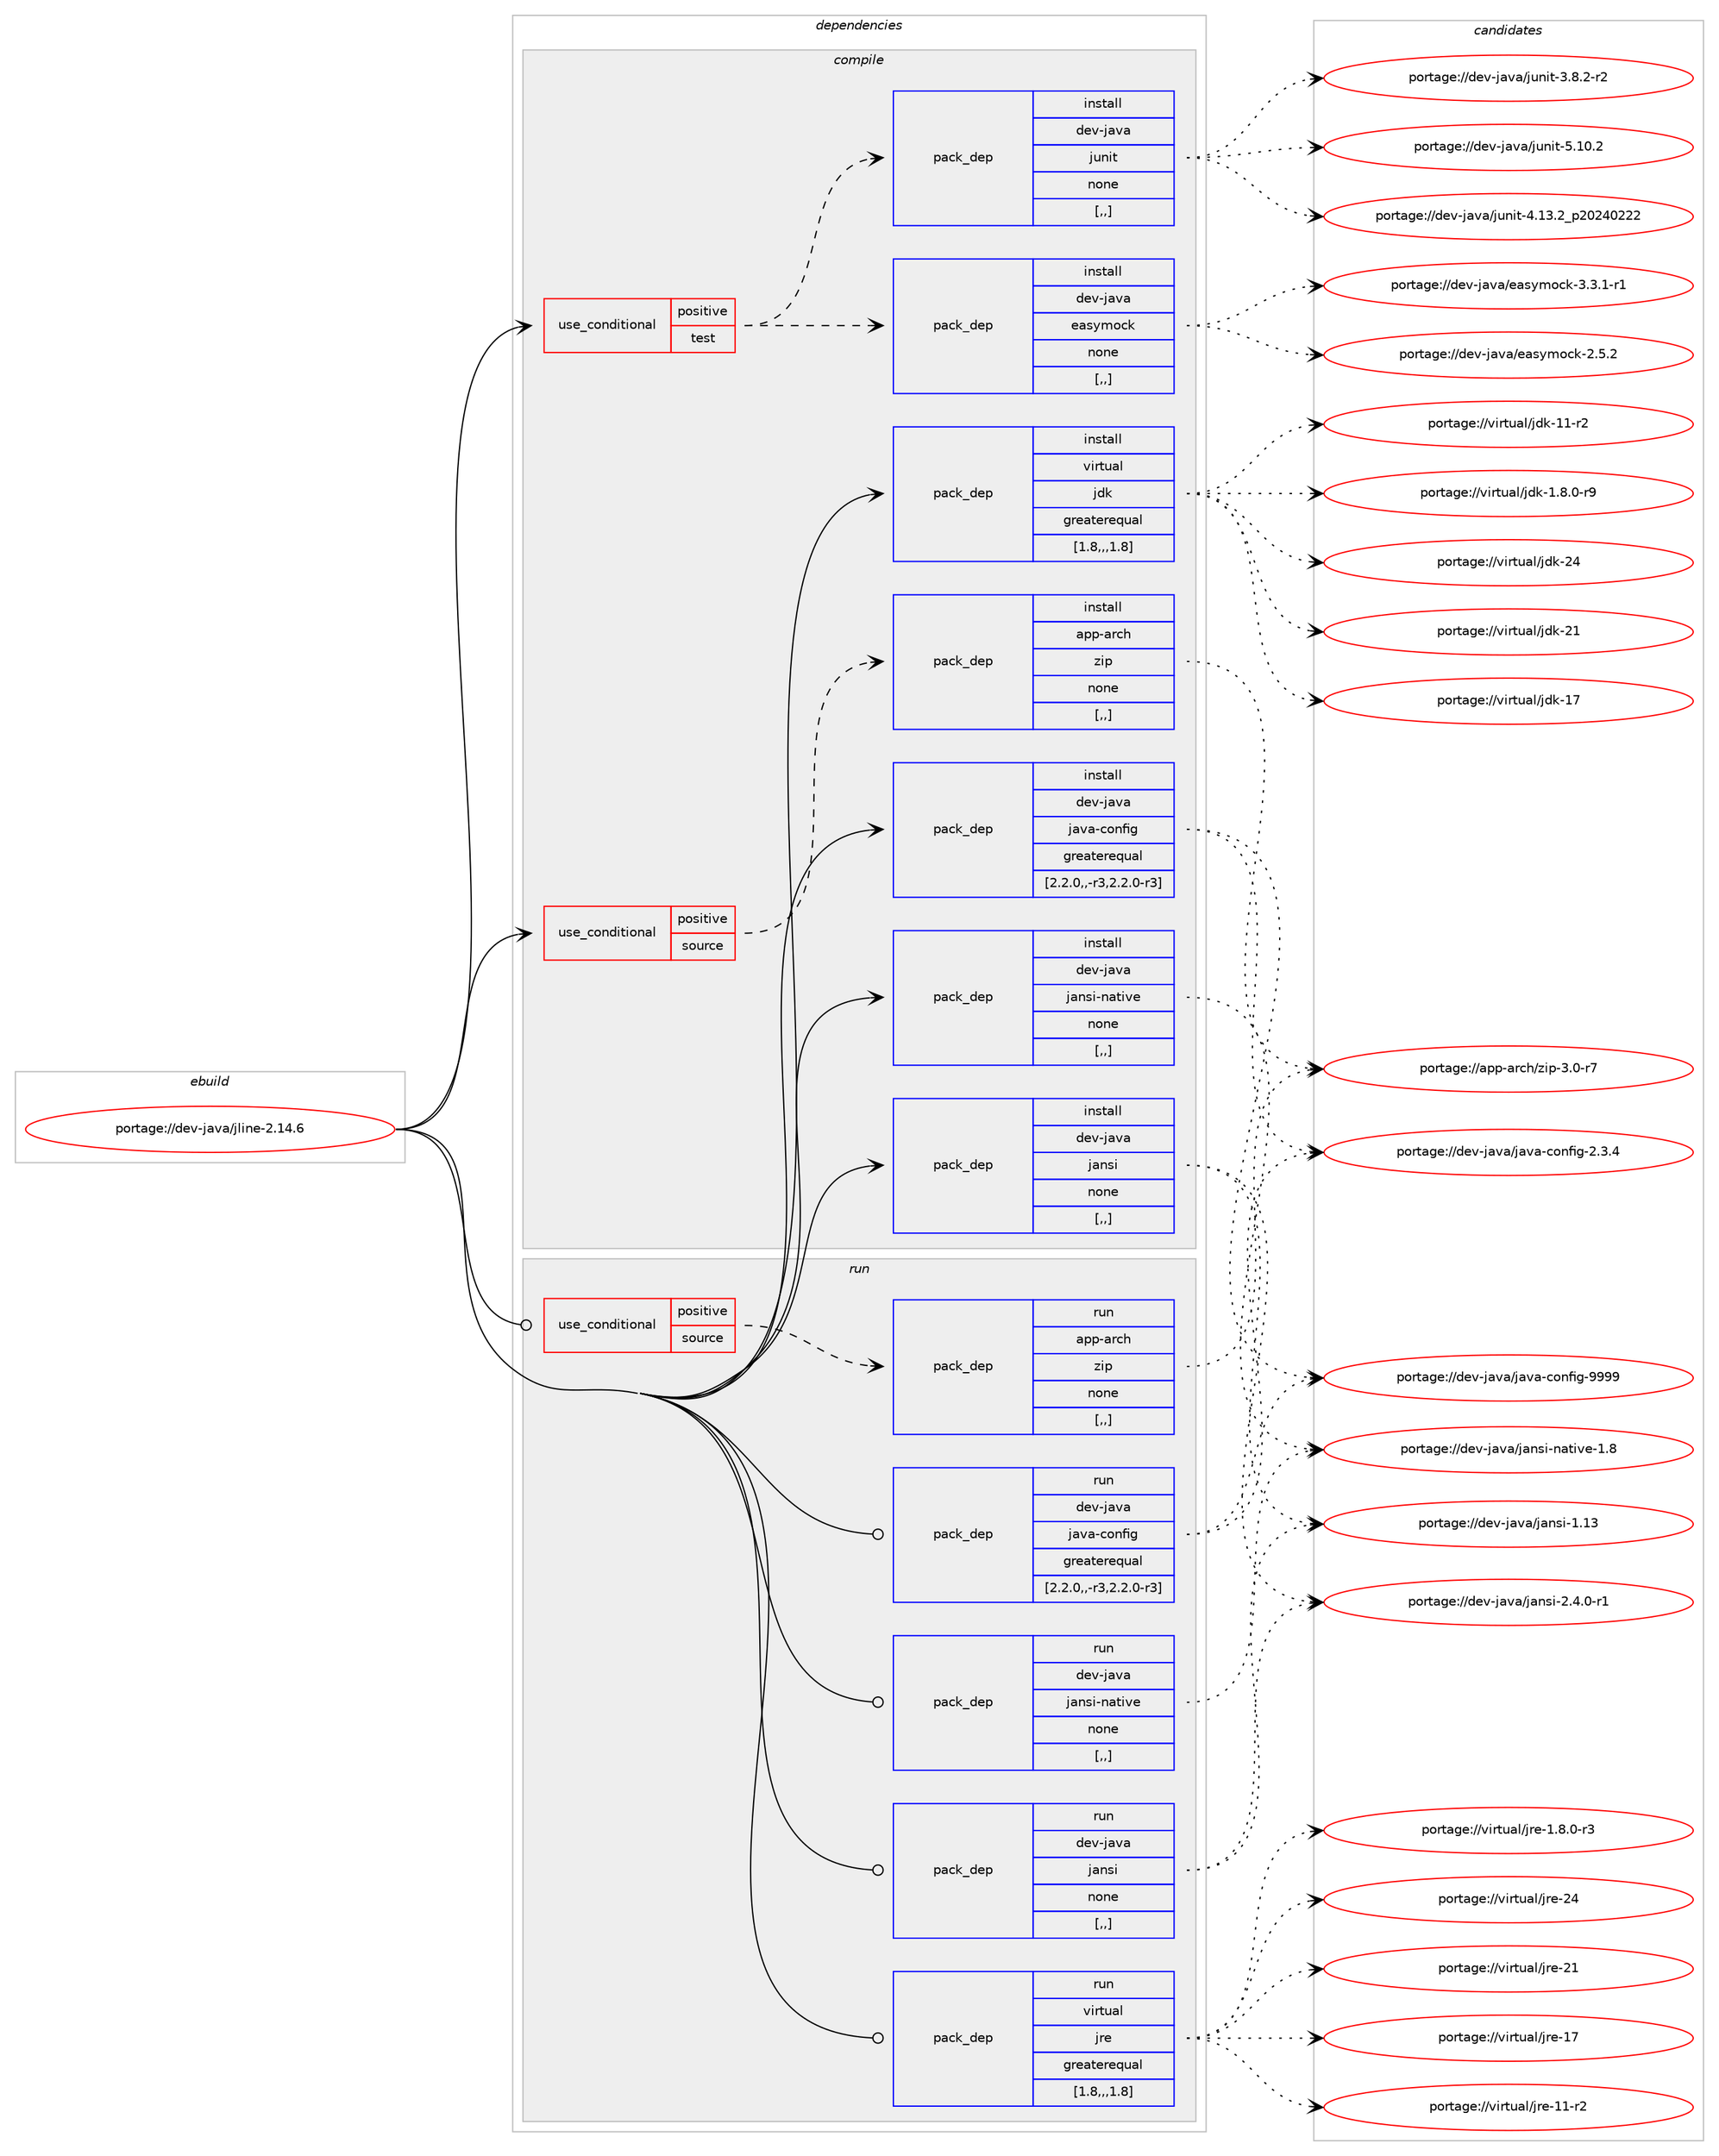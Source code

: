 digraph prolog {

# *************
# Graph options
# *************

newrank=true;
concentrate=true;
compound=true;
graph [rankdir=LR,fontname=Helvetica,fontsize=10,ranksep=1.5];#, ranksep=2.5, nodesep=0.2];
edge  [arrowhead=vee];
node  [fontname=Helvetica,fontsize=10];

# **********
# The ebuild
# **********

subgraph cluster_leftcol {
color=gray;
label=<<i>ebuild</i>>;
id [label="portage://dev-java/jline-2.14.6", color=red, width=4, href="../dev-java/jline-2.14.6.svg"];
}

# ****************
# The dependencies
# ****************

subgraph cluster_midcol {
color=gray;
label=<<i>dependencies</i>>;
subgraph cluster_compile {
fillcolor="#eeeeee";
style=filled;
label=<<i>compile</i>>;
subgraph cond22030 {
dependency95330 [label=<<TABLE BORDER="0" CELLBORDER="1" CELLSPACING="0" CELLPADDING="4"><TR><TD ROWSPAN="3" CELLPADDING="10">use_conditional</TD></TR><TR><TD>positive</TD></TR><TR><TD>source</TD></TR></TABLE>>, shape=none, color=red];
subgraph pack72243 {
dependency95331 [label=<<TABLE BORDER="0" CELLBORDER="1" CELLSPACING="0" CELLPADDING="4" WIDTH="220"><TR><TD ROWSPAN="6" CELLPADDING="30">pack_dep</TD></TR><TR><TD WIDTH="110">install</TD></TR><TR><TD>app-arch</TD></TR><TR><TD>zip</TD></TR><TR><TD>none</TD></TR><TR><TD>[,,]</TD></TR></TABLE>>, shape=none, color=blue];
}
dependency95330:e -> dependency95331:w [weight=20,style="dashed",arrowhead="vee"];
}
id:e -> dependency95330:w [weight=20,style="solid",arrowhead="vee"];
subgraph cond22031 {
dependency95332 [label=<<TABLE BORDER="0" CELLBORDER="1" CELLSPACING="0" CELLPADDING="4"><TR><TD ROWSPAN="3" CELLPADDING="10">use_conditional</TD></TR><TR><TD>positive</TD></TR><TR><TD>test</TD></TR></TABLE>>, shape=none, color=red];
subgraph pack72244 {
dependency95333 [label=<<TABLE BORDER="0" CELLBORDER="1" CELLSPACING="0" CELLPADDING="4" WIDTH="220"><TR><TD ROWSPAN="6" CELLPADDING="30">pack_dep</TD></TR><TR><TD WIDTH="110">install</TD></TR><TR><TD>dev-java</TD></TR><TR><TD>easymock</TD></TR><TR><TD>none</TD></TR><TR><TD>[,,]</TD></TR></TABLE>>, shape=none, color=blue];
}
dependency95332:e -> dependency95333:w [weight=20,style="dashed",arrowhead="vee"];
subgraph pack72245 {
dependency95334 [label=<<TABLE BORDER="0" CELLBORDER="1" CELLSPACING="0" CELLPADDING="4" WIDTH="220"><TR><TD ROWSPAN="6" CELLPADDING="30">pack_dep</TD></TR><TR><TD WIDTH="110">install</TD></TR><TR><TD>dev-java</TD></TR><TR><TD>junit</TD></TR><TR><TD>none</TD></TR><TR><TD>[,,]</TD></TR></TABLE>>, shape=none, color=blue];
}
dependency95332:e -> dependency95334:w [weight=20,style="dashed",arrowhead="vee"];
}
id:e -> dependency95332:w [weight=20,style="solid",arrowhead="vee"];
subgraph pack72246 {
dependency95335 [label=<<TABLE BORDER="0" CELLBORDER="1" CELLSPACING="0" CELLPADDING="4" WIDTH="220"><TR><TD ROWSPAN="6" CELLPADDING="30">pack_dep</TD></TR><TR><TD WIDTH="110">install</TD></TR><TR><TD>dev-java</TD></TR><TR><TD>jansi</TD></TR><TR><TD>none</TD></TR><TR><TD>[,,]</TD></TR></TABLE>>, shape=none, color=blue];
}
id:e -> dependency95335:w [weight=20,style="solid",arrowhead="vee"];
subgraph pack72247 {
dependency95336 [label=<<TABLE BORDER="0" CELLBORDER="1" CELLSPACING="0" CELLPADDING="4" WIDTH="220"><TR><TD ROWSPAN="6" CELLPADDING="30">pack_dep</TD></TR><TR><TD WIDTH="110">install</TD></TR><TR><TD>dev-java</TD></TR><TR><TD>jansi-native</TD></TR><TR><TD>none</TD></TR><TR><TD>[,,]</TD></TR></TABLE>>, shape=none, color=blue];
}
id:e -> dependency95336:w [weight=20,style="solid",arrowhead="vee"];
subgraph pack72248 {
dependency95337 [label=<<TABLE BORDER="0" CELLBORDER="1" CELLSPACING="0" CELLPADDING="4" WIDTH="220"><TR><TD ROWSPAN="6" CELLPADDING="30">pack_dep</TD></TR><TR><TD WIDTH="110">install</TD></TR><TR><TD>dev-java</TD></TR><TR><TD>java-config</TD></TR><TR><TD>greaterequal</TD></TR><TR><TD>[2.2.0,,-r3,2.2.0-r3]</TD></TR></TABLE>>, shape=none, color=blue];
}
id:e -> dependency95337:w [weight=20,style="solid",arrowhead="vee"];
subgraph pack72249 {
dependency95338 [label=<<TABLE BORDER="0" CELLBORDER="1" CELLSPACING="0" CELLPADDING="4" WIDTH="220"><TR><TD ROWSPAN="6" CELLPADDING="30">pack_dep</TD></TR><TR><TD WIDTH="110">install</TD></TR><TR><TD>virtual</TD></TR><TR><TD>jdk</TD></TR><TR><TD>greaterequal</TD></TR><TR><TD>[1.8,,,1.8]</TD></TR></TABLE>>, shape=none, color=blue];
}
id:e -> dependency95338:w [weight=20,style="solid",arrowhead="vee"];
}
subgraph cluster_compileandrun {
fillcolor="#eeeeee";
style=filled;
label=<<i>compile and run</i>>;
}
subgraph cluster_run {
fillcolor="#eeeeee";
style=filled;
label=<<i>run</i>>;
subgraph cond22032 {
dependency95339 [label=<<TABLE BORDER="0" CELLBORDER="1" CELLSPACING="0" CELLPADDING="4"><TR><TD ROWSPAN="3" CELLPADDING="10">use_conditional</TD></TR><TR><TD>positive</TD></TR><TR><TD>source</TD></TR></TABLE>>, shape=none, color=red];
subgraph pack72250 {
dependency95340 [label=<<TABLE BORDER="0" CELLBORDER="1" CELLSPACING="0" CELLPADDING="4" WIDTH="220"><TR><TD ROWSPAN="6" CELLPADDING="30">pack_dep</TD></TR><TR><TD WIDTH="110">run</TD></TR><TR><TD>app-arch</TD></TR><TR><TD>zip</TD></TR><TR><TD>none</TD></TR><TR><TD>[,,]</TD></TR></TABLE>>, shape=none, color=blue];
}
dependency95339:e -> dependency95340:w [weight=20,style="dashed",arrowhead="vee"];
}
id:e -> dependency95339:w [weight=20,style="solid",arrowhead="odot"];
subgraph pack72251 {
dependency95341 [label=<<TABLE BORDER="0" CELLBORDER="1" CELLSPACING="0" CELLPADDING="4" WIDTH="220"><TR><TD ROWSPAN="6" CELLPADDING="30">pack_dep</TD></TR><TR><TD WIDTH="110">run</TD></TR><TR><TD>dev-java</TD></TR><TR><TD>jansi</TD></TR><TR><TD>none</TD></TR><TR><TD>[,,]</TD></TR></TABLE>>, shape=none, color=blue];
}
id:e -> dependency95341:w [weight=20,style="solid",arrowhead="odot"];
subgraph pack72252 {
dependency95342 [label=<<TABLE BORDER="0" CELLBORDER="1" CELLSPACING="0" CELLPADDING="4" WIDTH="220"><TR><TD ROWSPAN="6" CELLPADDING="30">pack_dep</TD></TR><TR><TD WIDTH="110">run</TD></TR><TR><TD>dev-java</TD></TR><TR><TD>jansi-native</TD></TR><TR><TD>none</TD></TR><TR><TD>[,,]</TD></TR></TABLE>>, shape=none, color=blue];
}
id:e -> dependency95342:w [weight=20,style="solid",arrowhead="odot"];
subgraph pack72253 {
dependency95343 [label=<<TABLE BORDER="0" CELLBORDER="1" CELLSPACING="0" CELLPADDING="4" WIDTH="220"><TR><TD ROWSPAN="6" CELLPADDING="30">pack_dep</TD></TR><TR><TD WIDTH="110">run</TD></TR><TR><TD>dev-java</TD></TR><TR><TD>java-config</TD></TR><TR><TD>greaterequal</TD></TR><TR><TD>[2.2.0,,-r3,2.2.0-r3]</TD></TR></TABLE>>, shape=none, color=blue];
}
id:e -> dependency95343:w [weight=20,style="solid",arrowhead="odot"];
subgraph pack72254 {
dependency95344 [label=<<TABLE BORDER="0" CELLBORDER="1" CELLSPACING="0" CELLPADDING="4" WIDTH="220"><TR><TD ROWSPAN="6" CELLPADDING="30">pack_dep</TD></TR><TR><TD WIDTH="110">run</TD></TR><TR><TD>virtual</TD></TR><TR><TD>jre</TD></TR><TR><TD>greaterequal</TD></TR><TR><TD>[1.8,,,1.8]</TD></TR></TABLE>>, shape=none, color=blue];
}
id:e -> dependency95344:w [weight=20,style="solid",arrowhead="odot"];
}
}

# **************
# The candidates
# **************

subgraph cluster_choices {
rank=same;
color=gray;
label=<<i>candidates</i>>;

subgraph choice72243 {
color=black;
nodesep=1;
choice9711211245971149910447122105112455146484511455 [label="portage://app-arch/zip-3.0-r7", color=red, width=4,href="../app-arch/zip-3.0-r7.svg"];
dependency95331:e -> choice9711211245971149910447122105112455146484511455:w [style=dotted,weight="100"];
}
subgraph choice72244 {
color=black;
nodesep=1;
choice1001011184510697118974710197115121109111991074551465146494511449 [label="portage://dev-java/easymock-3.3.1-r1", color=red, width=4,href="../dev-java/easymock-3.3.1-r1.svg"];
choice100101118451069711897471019711512110911199107455046534650 [label="portage://dev-java/easymock-2.5.2", color=red, width=4,href="../dev-java/easymock-2.5.2.svg"];
dependency95333:e -> choice1001011184510697118974710197115121109111991074551465146494511449:w [style=dotted,weight="100"];
dependency95333:e -> choice100101118451069711897471019711512110911199107455046534650:w [style=dotted,weight="100"];
}
subgraph choice72245 {
color=black;
nodesep=1;
choice1001011184510697118974710611711010511645534649484650 [label="portage://dev-java/junit-5.10.2", color=red, width=4,href="../dev-java/junit-5.10.2.svg"];
choice1001011184510697118974710611711010511645524649514650951125048505248505050 [label="portage://dev-java/junit-4.13.2_p20240222", color=red, width=4,href="../dev-java/junit-4.13.2_p20240222.svg"];
choice100101118451069711897471061171101051164551465646504511450 [label="portage://dev-java/junit-3.8.2-r2", color=red, width=4,href="../dev-java/junit-3.8.2-r2.svg"];
dependency95334:e -> choice1001011184510697118974710611711010511645534649484650:w [style=dotted,weight="100"];
dependency95334:e -> choice1001011184510697118974710611711010511645524649514650951125048505248505050:w [style=dotted,weight="100"];
dependency95334:e -> choice100101118451069711897471061171101051164551465646504511450:w [style=dotted,weight="100"];
}
subgraph choice72246 {
color=black;
nodesep=1;
choice10010111845106971189747106971101151054550465246484511449 [label="portage://dev-java/jansi-2.4.0-r1", color=red, width=4,href="../dev-java/jansi-2.4.0-r1.svg"];
choice10010111845106971189747106971101151054549464951 [label="portage://dev-java/jansi-1.13", color=red, width=4,href="../dev-java/jansi-1.13.svg"];
dependency95335:e -> choice10010111845106971189747106971101151054550465246484511449:w [style=dotted,weight="100"];
dependency95335:e -> choice10010111845106971189747106971101151054549464951:w [style=dotted,weight="100"];
}
subgraph choice72247 {
color=black;
nodesep=1;
choice1001011184510697118974710697110115105451109711610511810145494656 [label="portage://dev-java/jansi-native-1.8", color=red, width=4,href="../dev-java/jansi-native-1.8.svg"];
dependency95336:e -> choice1001011184510697118974710697110115105451109711610511810145494656:w [style=dotted,weight="100"];
}
subgraph choice72248 {
color=black;
nodesep=1;
choice10010111845106971189747106971189745991111101021051034557575757 [label="portage://dev-java/java-config-9999", color=red, width=4,href="../dev-java/java-config-9999.svg"];
choice1001011184510697118974710697118974599111110102105103455046514652 [label="portage://dev-java/java-config-2.3.4", color=red, width=4,href="../dev-java/java-config-2.3.4.svg"];
dependency95337:e -> choice10010111845106971189747106971189745991111101021051034557575757:w [style=dotted,weight="100"];
dependency95337:e -> choice1001011184510697118974710697118974599111110102105103455046514652:w [style=dotted,weight="100"];
}
subgraph choice72249 {
color=black;
nodesep=1;
choice1181051141161179710847106100107455052 [label="portage://virtual/jdk-24", color=red, width=4,href="../virtual/jdk-24.svg"];
choice1181051141161179710847106100107455049 [label="portage://virtual/jdk-21", color=red, width=4,href="../virtual/jdk-21.svg"];
choice1181051141161179710847106100107454955 [label="portage://virtual/jdk-17", color=red, width=4,href="../virtual/jdk-17.svg"];
choice11810511411611797108471061001074549494511450 [label="portage://virtual/jdk-11-r2", color=red, width=4,href="../virtual/jdk-11-r2.svg"];
choice11810511411611797108471061001074549465646484511457 [label="portage://virtual/jdk-1.8.0-r9", color=red, width=4,href="../virtual/jdk-1.8.0-r9.svg"];
dependency95338:e -> choice1181051141161179710847106100107455052:w [style=dotted,weight="100"];
dependency95338:e -> choice1181051141161179710847106100107455049:w [style=dotted,weight="100"];
dependency95338:e -> choice1181051141161179710847106100107454955:w [style=dotted,weight="100"];
dependency95338:e -> choice11810511411611797108471061001074549494511450:w [style=dotted,weight="100"];
dependency95338:e -> choice11810511411611797108471061001074549465646484511457:w [style=dotted,weight="100"];
}
subgraph choice72250 {
color=black;
nodesep=1;
choice9711211245971149910447122105112455146484511455 [label="portage://app-arch/zip-3.0-r7", color=red, width=4,href="../app-arch/zip-3.0-r7.svg"];
dependency95340:e -> choice9711211245971149910447122105112455146484511455:w [style=dotted,weight="100"];
}
subgraph choice72251 {
color=black;
nodesep=1;
choice10010111845106971189747106971101151054550465246484511449 [label="portage://dev-java/jansi-2.4.0-r1", color=red, width=4,href="../dev-java/jansi-2.4.0-r1.svg"];
choice10010111845106971189747106971101151054549464951 [label="portage://dev-java/jansi-1.13", color=red, width=4,href="../dev-java/jansi-1.13.svg"];
dependency95341:e -> choice10010111845106971189747106971101151054550465246484511449:w [style=dotted,weight="100"];
dependency95341:e -> choice10010111845106971189747106971101151054549464951:w [style=dotted,weight="100"];
}
subgraph choice72252 {
color=black;
nodesep=1;
choice1001011184510697118974710697110115105451109711610511810145494656 [label="portage://dev-java/jansi-native-1.8", color=red, width=4,href="../dev-java/jansi-native-1.8.svg"];
dependency95342:e -> choice1001011184510697118974710697110115105451109711610511810145494656:w [style=dotted,weight="100"];
}
subgraph choice72253 {
color=black;
nodesep=1;
choice10010111845106971189747106971189745991111101021051034557575757 [label="portage://dev-java/java-config-9999", color=red, width=4,href="../dev-java/java-config-9999.svg"];
choice1001011184510697118974710697118974599111110102105103455046514652 [label="portage://dev-java/java-config-2.3.4", color=red, width=4,href="../dev-java/java-config-2.3.4.svg"];
dependency95343:e -> choice10010111845106971189747106971189745991111101021051034557575757:w [style=dotted,weight="100"];
dependency95343:e -> choice1001011184510697118974710697118974599111110102105103455046514652:w [style=dotted,weight="100"];
}
subgraph choice72254 {
color=black;
nodesep=1;
choice1181051141161179710847106114101455052 [label="portage://virtual/jre-24", color=red, width=4,href="../virtual/jre-24.svg"];
choice1181051141161179710847106114101455049 [label="portage://virtual/jre-21", color=red, width=4,href="../virtual/jre-21.svg"];
choice1181051141161179710847106114101454955 [label="portage://virtual/jre-17", color=red, width=4,href="../virtual/jre-17.svg"];
choice11810511411611797108471061141014549494511450 [label="portage://virtual/jre-11-r2", color=red, width=4,href="../virtual/jre-11-r2.svg"];
choice11810511411611797108471061141014549465646484511451 [label="portage://virtual/jre-1.8.0-r3", color=red, width=4,href="../virtual/jre-1.8.0-r3.svg"];
dependency95344:e -> choice1181051141161179710847106114101455052:w [style=dotted,weight="100"];
dependency95344:e -> choice1181051141161179710847106114101455049:w [style=dotted,weight="100"];
dependency95344:e -> choice1181051141161179710847106114101454955:w [style=dotted,weight="100"];
dependency95344:e -> choice11810511411611797108471061141014549494511450:w [style=dotted,weight="100"];
dependency95344:e -> choice11810511411611797108471061141014549465646484511451:w [style=dotted,weight="100"];
}
}

}
